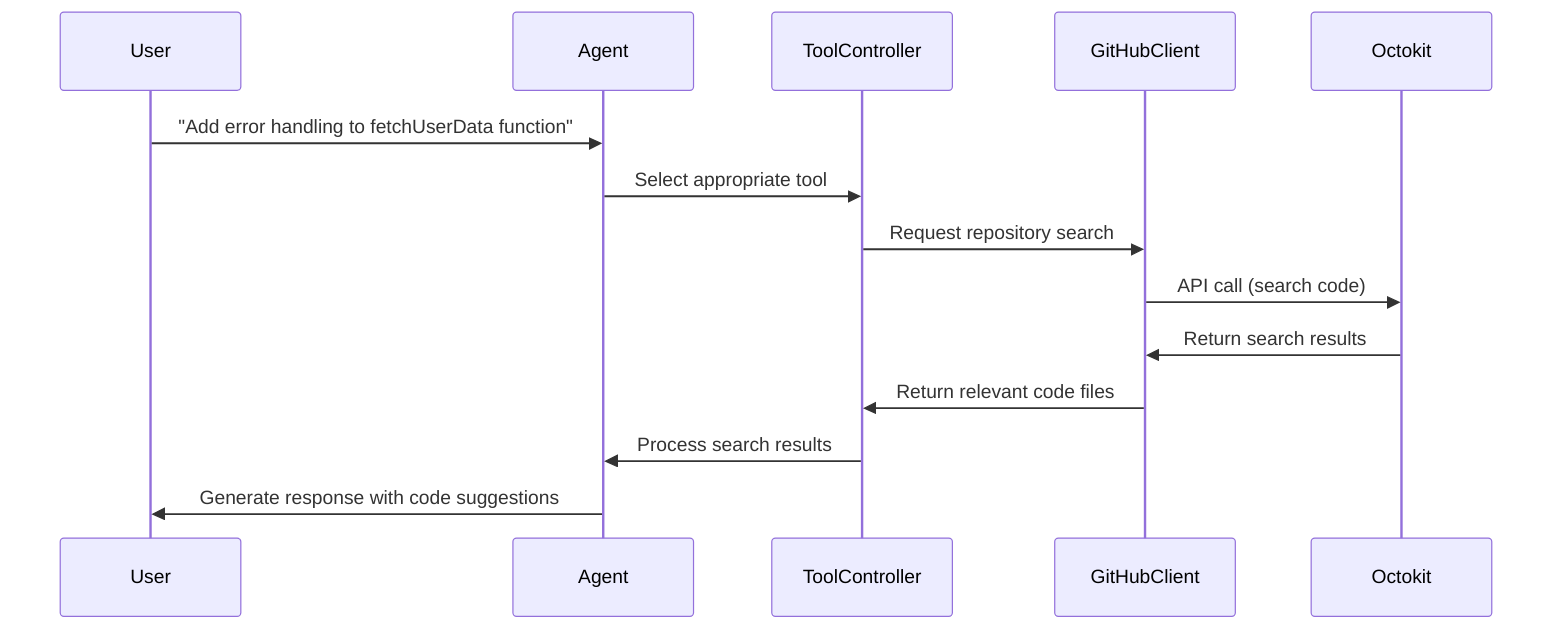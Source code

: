 sequenceDiagram
    participant User
    participant Agent
    participant ToolController
    participant GitHubClient
    participant Octokit

    User->>Agent: "Add error handling to fetchUserData function"
    Agent->>ToolController: Select appropriate tool
    ToolController->>GitHubClient: Request repository search
    GitHubClient->>Octokit: API call (search code)
    Octokit->>GitHubClient: Return search results
    GitHubClient->>ToolController: Return relevant code files
    ToolController->>Agent: Process search results
    Agent->>User: Generate response with code suggestions